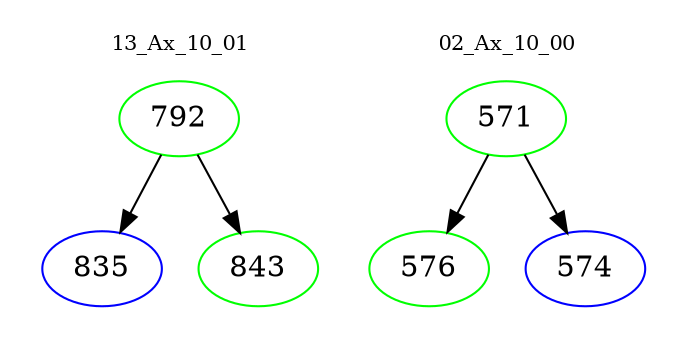 digraph{
subgraph cluster_0 {
color = white
label = "13_Ax_10_01";
fontsize=10;
T0_792 [label="792", color="green"]
T0_792 -> T0_835 [color="black"]
T0_835 [label="835", color="blue"]
T0_792 -> T0_843 [color="black"]
T0_843 [label="843", color="green"]
}
subgraph cluster_1 {
color = white
label = "02_Ax_10_00";
fontsize=10;
T1_571 [label="571", color="green"]
T1_571 -> T1_576 [color="black"]
T1_576 [label="576", color="green"]
T1_571 -> T1_574 [color="black"]
T1_574 [label="574", color="blue"]
}
}
